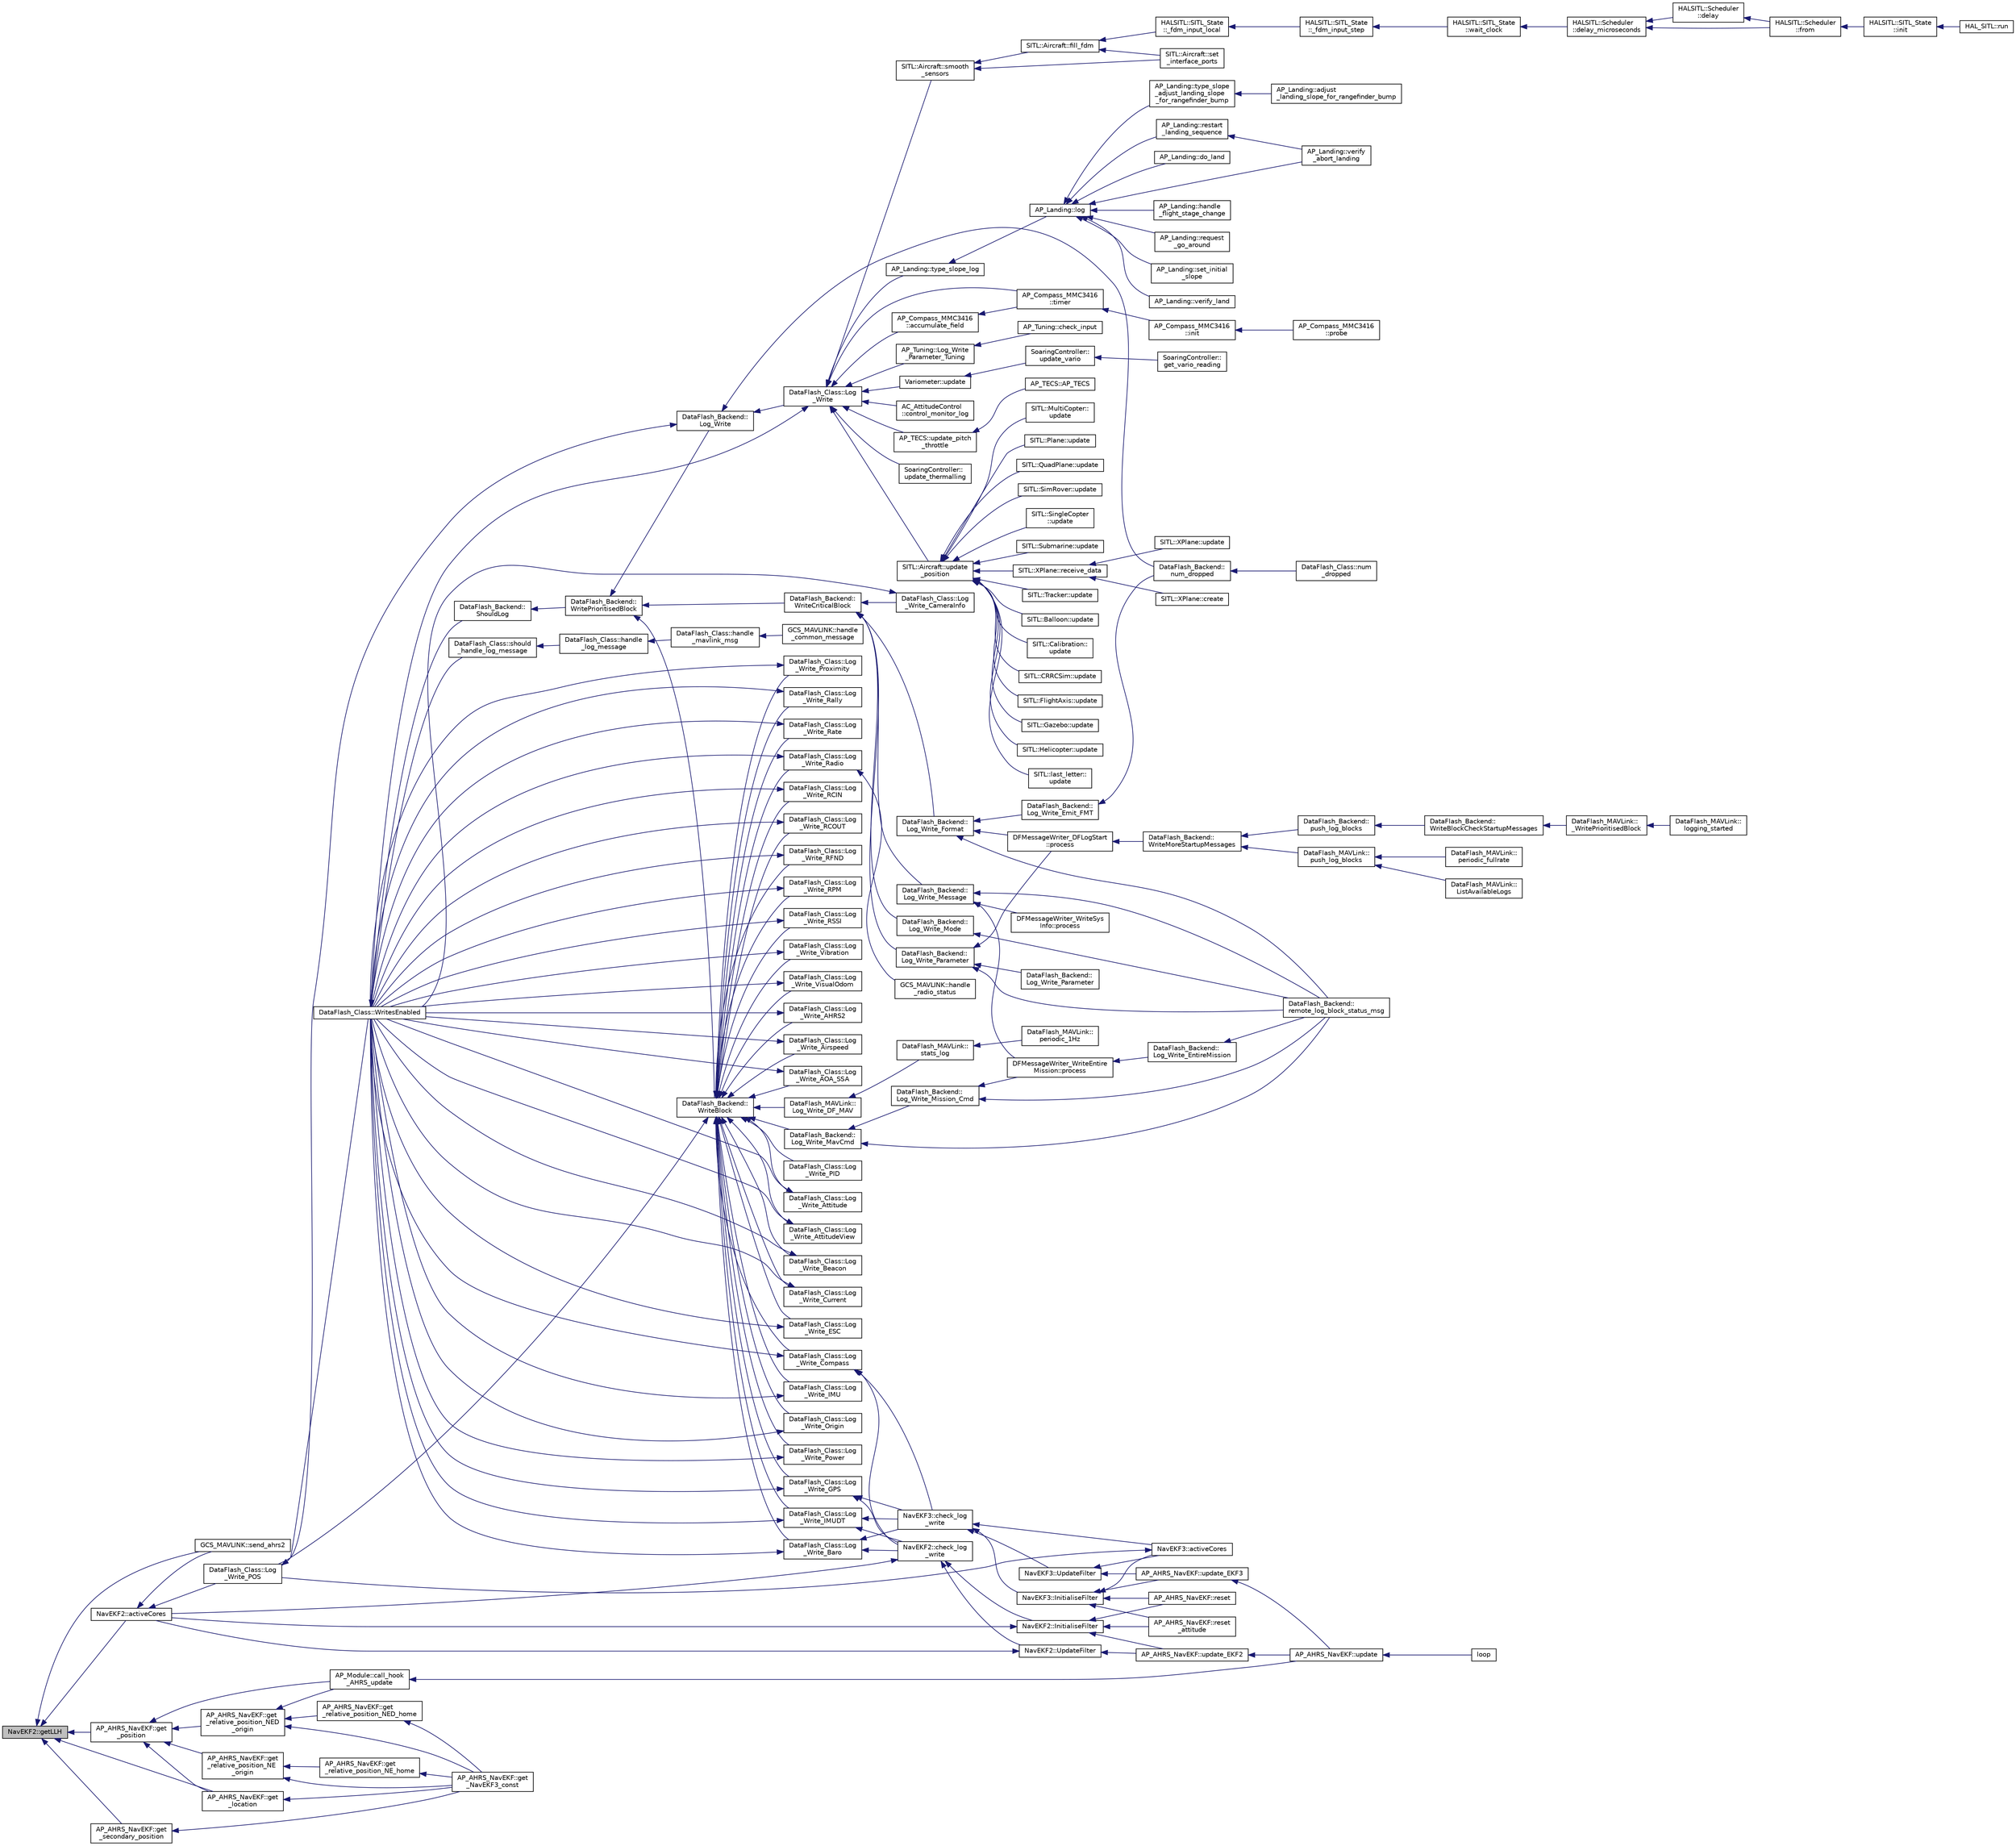 digraph "NavEKF2::getLLH"
{
 // INTERACTIVE_SVG=YES
  edge [fontname="Helvetica",fontsize="10",labelfontname="Helvetica",labelfontsize="10"];
  node [fontname="Helvetica",fontsize="10",shape=record];
  rankdir="LR";
  Node1 [label="NavEKF2::getLLH",height=0.2,width=0.4,color="black", fillcolor="grey75", style="filled", fontcolor="black"];
  Node1 -> Node2 [dir="back",color="midnightblue",fontsize="10",style="solid",fontname="Helvetica"];
  Node2 [label="NavEKF2::activeCores",height=0.2,width=0.4,color="black", fillcolor="white", style="filled",URL="$classNavEKF2.html#ab18af2714c15fcf190493c01e2a28c73"];
  Node2 -> Node3 [dir="back",color="midnightblue",fontsize="10",style="solid",fontname="Helvetica"];
  Node3 [label="DataFlash_Class::Log\l_Write_POS",height=0.2,width=0.4,color="black", fillcolor="white", style="filled",URL="$classDataFlash__Class.html#a46e58faaa53c44516433f6bb7bde4163"];
  Node3 -> Node4 [dir="back",color="midnightblue",fontsize="10",style="solid",fontname="Helvetica"];
  Node4 [label="DataFlash_Class::WritesEnabled",height=0.2,width=0.4,color="black", fillcolor="white", style="filled",URL="$classDataFlash__Class.html#a680528ccef337901407a125439e1f397"];
  Node4 -> Node5 [dir="back",color="midnightblue",fontsize="10",style="solid",fontname="Helvetica"];
  Node5 [label="DataFlash_Class::should\l_handle_log_message",height=0.2,width=0.4,color="black", fillcolor="white", style="filled",URL="$classDataFlash__Class.html#a1f5e7a1ba369422c7df05cd384019b0e"];
  Node5 -> Node6 [dir="back",color="midnightblue",fontsize="10",style="solid",fontname="Helvetica"];
  Node6 [label="DataFlash_Class::handle\l_log_message",height=0.2,width=0.4,color="black", fillcolor="white", style="filled",URL="$classDataFlash__Class.html#a54a0f06df82820b62ec798a212821d25"];
  Node6 -> Node7 [dir="back",color="midnightblue",fontsize="10",style="solid",fontname="Helvetica"];
  Node7 [label="DataFlash_Class::handle\l_mavlink_msg",height=0.2,width=0.4,color="black", fillcolor="white", style="filled",URL="$classDataFlash__Class.html#a06ce95acf59edd4dd3b8aa7246913e7a"];
  Node7 -> Node8 [dir="back",color="midnightblue",fontsize="10",style="solid",fontname="Helvetica"];
  Node8 [label="GCS_MAVLINK::handle\l_common_message",height=0.2,width=0.4,color="black", fillcolor="white", style="filled",URL="$structGCS__MAVLINK.html#a13da94a2548ade6552a5250eb3251e89"];
  Node4 -> Node9 [dir="back",color="midnightblue",fontsize="10",style="solid",fontname="Helvetica"];
  Node9 [label="DataFlash_Backend::\lShouldLog",height=0.2,width=0.4,color="black", fillcolor="white", style="filled",URL="$classDataFlash__Backend.html#ae29c274eff677e46bb9e404656194789"];
  Node9 -> Node10 [dir="back",color="midnightblue",fontsize="10",style="solid",fontname="Helvetica"];
  Node10 [label="DataFlash_Backend::\lWritePrioritisedBlock",height=0.2,width=0.4,color="black", fillcolor="white", style="filled",URL="$classDataFlash__Backend.html#a70bd07e118265442caab0d742cb06abc"];
  Node10 -> Node11 [dir="back",color="midnightblue",fontsize="10",style="solid",fontname="Helvetica"];
  Node11 [label="DataFlash_Backend::\lLog_Write",height=0.2,width=0.4,color="black", fillcolor="white", style="filled",URL="$classDataFlash__Backend.html#a701111d46c96bfab23971267f325ddd3"];
  Node11 -> Node12 [dir="back",color="midnightblue",fontsize="10",style="solid",fontname="Helvetica"];
  Node12 [label="DataFlash_Class::Log\l_Write",height=0.2,width=0.4,color="black", fillcolor="white", style="filled",URL="$classDataFlash__Class.html#a379c836ed19feeac263fcd994b60226b"];
  Node12 -> Node13 [dir="back",color="midnightblue",fontsize="10",style="solid",fontname="Helvetica"];
  Node13 [label="AP_Compass_MMC3416\l::accumulate_field",height=0.2,width=0.4,color="black", fillcolor="white", style="filled",URL="$classAP__Compass__MMC3416.html#aa81525e474696e469db55ad9712a1b4f"];
  Node13 -> Node14 [dir="back",color="midnightblue",fontsize="10",style="solid",fontname="Helvetica"];
  Node14 [label="AP_Compass_MMC3416\l::timer",height=0.2,width=0.4,color="black", fillcolor="white", style="filled",URL="$classAP__Compass__MMC3416.html#a8b5b61173af45f3892c51bbeda783190"];
  Node14 -> Node15 [dir="back",color="midnightblue",fontsize="10",style="solid",fontname="Helvetica"];
  Node15 [label="AP_Compass_MMC3416\l::init",height=0.2,width=0.4,color="black", fillcolor="white", style="filled",URL="$classAP__Compass__MMC3416.html#af9749d12b13a50641e4c2b7b8b702ac2"];
  Node15 -> Node16 [dir="back",color="midnightblue",fontsize="10",style="solid",fontname="Helvetica"];
  Node16 [label="AP_Compass_MMC3416\l::probe",height=0.2,width=0.4,color="black", fillcolor="white", style="filled",URL="$classAP__Compass__MMC3416.html#a45317bd66ff02b0b69e17221ff572261"];
  Node12 -> Node17 [dir="back",color="midnightblue",fontsize="10",style="solid",fontname="Helvetica"];
  Node17 [label="AC_AttitudeControl\l::control_monitor_log",height=0.2,width=0.4,color="black", fillcolor="white", style="filled",URL="$classAC__AttitudeControl.html#a24124a33c8cd7a9cd575d0c16a1e2d5b"];
  Node12 -> Node18 [dir="back",color="midnightblue",fontsize="10",style="solid",fontname="Helvetica"];
  Node18 [label="AP_Tuning::Log_Write\l_Parameter_Tuning",height=0.2,width=0.4,color="black", fillcolor="white", style="filled",URL="$classAP__Tuning.html#abc35074ce5f7c46fbbc644d80c3dc15a"];
  Node18 -> Node19 [dir="back",color="midnightblue",fontsize="10",style="solid",fontname="Helvetica"];
  Node19 [label="AP_Tuning::check_input",height=0.2,width=0.4,color="black", fillcolor="white", style="filled",URL="$classAP__Tuning.html#a26bf8c5e3711e547ce95654ca285fecb"];
  Node12 -> Node20 [dir="back",color="midnightblue",fontsize="10",style="solid",fontname="Helvetica"];
  Node20 [label="SITL::Aircraft::smooth\l_sensors",height=0.2,width=0.4,color="black", fillcolor="white", style="filled",URL="$classSITL_1_1Aircraft.html#a8b835df207c22a4d9bc24b14525ce968"];
  Node20 -> Node21 [dir="back",color="midnightblue",fontsize="10",style="solid",fontname="Helvetica"];
  Node21 [label="SITL::Aircraft::fill_fdm",height=0.2,width=0.4,color="black", fillcolor="white", style="filled",URL="$classSITL_1_1Aircraft.html#a07b38044e8a77d5f48db38e9913e06db"];
  Node21 -> Node22 [dir="back",color="midnightblue",fontsize="10",style="solid",fontname="Helvetica"];
  Node22 [label="HALSITL::SITL_State\l::_fdm_input_local",height=0.2,width=0.4,color="black", fillcolor="white", style="filled",URL="$classHALSITL_1_1SITL__State.html#a141fe78b0702ab2f2ac4cafc221fdb97"];
  Node22 -> Node23 [dir="back",color="midnightblue",fontsize="10",style="solid",fontname="Helvetica"];
  Node23 [label="HALSITL::SITL_State\l::_fdm_input_step",height=0.2,width=0.4,color="black", fillcolor="white", style="filled",URL="$classHALSITL_1_1SITL__State.html#ae31c93a26ca780bb508dded2498e2e93"];
  Node23 -> Node24 [dir="back",color="midnightblue",fontsize="10",style="solid",fontname="Helvetica"];
  Node24 [label="HALSITL::SITL_State\l::wait_clock",height=0.2,width=0.4,color="black", fillcolor="white", style="filled",URL="$classHALSITL_1_1SITL__State.html#a3eeaf330efded46259bbf64fc53e6b9f"];
  Node24 -> Node25 [dir="back",color="midnightblue",fontsize="10",style="solid",fontname="Helvetica"];
  Node25 [label="HALSITL::Scheduler\l::delay_microseconds",height=0.2,width=0.4,color="black", fillcolor="white", style="filled",URL="$classHALSITL_1_1Scheduler.html#a4cffd5bcba0175bf49c7aa75ff3bf09a"];
  Node25 -> Node26 [dir="back",color="midnightblue",fontsize="10",style="solid",fontname="Helvetica"];
  Node26 [label="HALSITL::Scheduler\l::from",height=0.2,width=0.4,color="black", fillcolor="white", style="filled",URL="$classHALSITL_1_1Scheduler.html#a2c3ea70328333081349821921242cb39"];
  Node26 -> Node27 [dir="back",color="midnightblue",fontsize="10",style="solid",fontname="Helvetica"];
  Node27 [label="HALSITL::SITL_State\l::init",height=0.2,width=0.4,color="black", fillcolor="white", style="filled",URL="$classHALSITL_1_1SITL__State.html#a7059cb4e279007aae9b06757a68c15af"];
  Node27 -> Node28 [dir="back",color="midnightblue",fontsize="10",style="solid",fontname="Helvetica"];
  Node28 [label="HAL_SITL::run",height=0.2,width=0.4,color="black", fillcolor="white", style="filled",URL="$classHAL__SITL.html#add0e35ac5a212a6b187c55186c8f026a"];
  Node25 -> Node29 [dir="back",color="midnightblue",fontsize="10",style="solid",fontname="Helvetica"];
  Node29 [label="HALSITL::Scheduler\l::delay",height=0.2,width=0.4,color="black", fillcolor="white", style="filled",URL="$classHALSITL_1_1Scheduler.html#a14f3239ecbb9889823b20dc9de655c2f"];
  Node29 -> Node26 [dir="back",color="midnightblue",fontsize="10",style="solid",fontname="Helvetica"];
  Node21 -> Node30 [dir="back",color="midnightblue",fontsize="10",style="solid",fontname="Helvetica"];
  Node30 [label="SITL::Aircraft::set\l_interface_ports",height=0.2,width=0.4,color="black", fillcolor="white", style="filled",URL="$classSITL_1_1Aircraft.html#a061f04e9f5bc75cc1f250a4e7c3d8421"];
  Node20 -> Node30 [dir="back",color="midnightblue",fontsize="10",style="solid",fontname="Helvetica"];
  Node12 -> Node14 [dir="back",color="midnightblue",fontsize="10",style="solid",fontname="Helvetica"];
  Node12 -> Node31 [dir="back",color="midnightblue",fontsize="10",style="solid",fontname="Helvetica"];
  Node31 [label="AP_Landing::type_slope_log",height=0.2,width=0.4,color="black", fillcolor="white", style="filled",URL="$classAP__Landing.html#ac0b5a7424b989984441d47159f9e691c"];
  Node31 -> Node32 [dir="back",color="midnightblue",fontsize="10",style="solid",fontname="Helvetica"];
  Node32 [label="AP_Landing::log",height=0.2,width=0.4,color="black", fillcolor="white", style="filled",URL="$classAP__Landing.html#afbaa15e50629185cb1c1dcb1c41289d8"];
  Node32 -> Node33 [dir="back",color="midnightblue",fontsize="10",style="solid",fontname="Helvetica"];
  Node33 [label="AP_Landing::do_land",height=0.2,width=0.4,color="black", fillcolor="white", style="filled",URL="$classAP__Landing.html#ac7cb51eaa69d1bed262223b56ee2c4ce"];
  Node32 -> Node34 [dir="back",color="midnightblue",fontsize="10",style="solid",fontname="Helvetica"];
  Node34 [label="AP_Landing::handle\l_flight_stage_change",height=0.2,width=0.4,color="black", fillcolor="white", style="filled",URL="$classAP__Landing.html#a9f6d861fd1bf8df96c061931179095c0"];
  Node32 -> Node35 [dir="back",color="midnightblue",fontsize="10",style="solid",fontname="Helvetica"];
  Node35 [label="AP_Landing::request\l_go_around",height=0.2,width=0.4,color="black", fillcolor="white", style="filled",URL="$classAP__Landing.html#afc506451afaaca18bebe5746f1caf448"];
  Node32 -> Node36 [dir="back",color="midnightblue",fontsize="10",style="solid",fontname="Helvetica"];
  Node36 [label="AP_Landing::restart\l_landing_sequence",height=0.2,width=0.4,color="black", fillcolor="white", style="filled",URL="$classAP__Landing.html#a4cb652398231c274e6061aa6b211366b"];
  Node36 -> Node37 [dir="back",color="midnightblue",fontsize="10",style="solid",fontname="Helvetica"];
  Node37 [label="AP_Landing::verify\l_abort_landing",height=0.2,width=0.4,color="black", fillcolor="white", style="filled",URL="$classAP__Landing.html#a23d5d937afe630bfa1d3eeea5d767e4b"];
  Node32 -> Node38 [dir="back",color="midnightblue",fontsize="10",style="solid",fontname="Helvetica"];
  Node38 [label="AP_Landing::set_initial\l_slope",height=0.2,width=0.4,color="black", fillcolor="white", style="filled",URL="$classAP__Landing.html#a7e905f0cb574cb49a778b18906362736"];
  Node32 -> Node39 [dir="back",color="midnightblue",fontsize="10",style="solid",fontname="Helvetica"];
  Node39 [label="AP_Landing::type_slope\l_adjust_landing_slope\l_for_rangefinder_bump",height=0.2,width=0.4,color="black", fillcolor="white", style="filled",URL="$classAP__Landing.html#a68317a4d27e65aadc7013a9363da5ce3"];
  Node39 -> Node40 [dir="back",color="midnightblue",fontsize="10",style="solid",fontname="Helvetica"];
  Node40 [label="AP_Landing::adjust\l_landing_slope_for_rangefinder_bump",height=0.2,width=0.4,color="black", fillcolor="white", style="filled",URL="$classAP__Landing.html#aca701ba52726269447500bdf654b3b10"];
  Node32 -> Node37 [dir="back",color="midnightblue",fontsize="10",style="solid",fontname="Helvetica"];
  Node32 -> Node41 [dir="back",color="midnightblue",fontsize="10",style="solid",fontname="Helvetica"];
  Node41 [label="AP_Landing::verify_land",height=0.2,width=0.4,color="black", fillcolor="white", style="filled",URL="$classAP__Landing.html#afdbc34de818b9cb366336c23660fd495"];
  Node12 -> Node42 [dir="back",color="midnightblue",fontsize="10",style="solid",fontname="Helvetica"];
  Node42 [label="Variometer::update",height=0.2,width=0.4,color="black", fillcolor="white", style="filled",URL="$classVariometer.html#ae8429634659d6e7f64a64992380e7b2b"];
  Node42 -> Node43 [dir="back",color="midnightblue",fontsize="10",style="solid",fontname="Helvetica"];
  Node43 [label="SoaringController::\lupdate_vario",height=0.2,width=0.4,color="black", fillcolor="white", style="filled",URL="$classSoaringController.html#a7adf701742d2ba2f2e699b9e3ce1b955"];
  Node43 -> Node44 [dir="back",color="midnightblue",fontsize="10",style="solid",fontname="Helvetica"];
  Node44 [label="SoaringController::\lget_vario_reading",height=0.2,width=0.4,color="black", fillcolor="white", style="filled",URL="$classSoaringController.html#aea41b313738070dceb7c4953d4873342"];
  Node12 -> Node45 [dir="back",color="midnightblue",fontsize="10",style="solid",fontname="Helvetica"];
  Node45 [label="AP_TECS::update_pitch\l_throttle",height=0.2,width=0.4,color="black", fillcolor="white", style="filled",URL="$classAP__TECS.html#ad9fdee521b36fe15ab8ab06a35717c5a"];
  Node45 -> Node46 [dir="back",color="midnightblue",fontsize="10",style="solid",fontname="Helvetica"];
  Node46 [label="AP_TECS::AP_TECS",height=0.2,width=0.4,color="black", fillcolor="white", style="filled",URL="$classAP__TECS.html#a01d6d2b6f4c4151838115b13020d8990"];
  Node12 -> Node47 [dir="back",color="midnightblue",fontsize="10",style="solid",fontname="Helvetica"];
  Node47 [label="SITL::Aircraft::update\l_position",height=0.2,width=0.4,color="black", fillcolor="white", style="filled",URL="$classSITL_1_1Aircraft.html#a4a72b2c0617cf55b24b062daaae685b9"];
  Node47 -> Node48 [dir="back",color="midnightblue",fontsize="10",style="solid",fontname="Helvetica"];
  Node48 [label="SITL::Balloon::update",height=0.2,width=0.4,color="black", fillcolor="white", style="filled",URL="$classSITL_1_1Balloon.html#a34f5716a3c9ba0805d89dc36656ae90c"];
  Node47 -> Node49 [dir="back",color="midnightblue",fontsize="10",style="solid",fontname="Helvetica"];
  Node49 [label="SITL::Calibration::\lupdate",height=0.2,width=0.4,color="black", fillcolor="white", style="filled",URL="$classSITL_1_1Calibration.html#a0c3f60adfbc5d68ae425883af18b62f4"];
  Node47 -> Node50 [dir="back",color="midnightblue",fontsize="10",style="solid",fontname="Helvetica"];
  Node50 [label="SITL::CRRCSim::update",height=0.2,width=0.4,color="black", fillcolor="white", style="filled",URL="$classSITL_1_1CRRCSim.html#ada236d396837feb2c5efe885ea504f87"];
  Node47 -> Node51 [dir="back",color="midnightblue",fontsize="10",style="solid",fontname="Helvetica"];
  Node51 [label="SITL::FlightAxis::update",height=0.2,width=0.4,color="black", fillcolor="white", style="filled",URL="$classSITL_1_1FlightAxis.html#abea39b8171735bf99ad90267f6be4c42"];
  Node47 -> Node52 [dir="back",color="midnightblue",fontsize="10",style="solid",fontname="Helvetica"];
  Node52 [label="SITL::Gazebo::update",height=0.2,width=0.4,color="black", fillcolor="white", style="filled",URL="$classSITL_1_1Gazebo.html#a120a541070549b98ba4740c91abf97a7"];
  Node47 -> Node53 [dir="back",color="midnightblue",fontsize="10",style="solid",fontname="Helvetica"];
  Node53 [label="SITL::Helicopter::update",height=0.2,width=0.4,color="black", fillcolor="white", style="filled",URL="$classSITL_1_1Helicopter.html#a0e8602ead0fe804552ab7ade9a1b171e"];
  Node47 -> Node54 [dir="back",color="midnightblue",fontsize="10",style="solid",fontname="Helvetica"];
  Node54 [label="SITL::last_letter::\lupdate",height=0.2,width=0.4,color="black", fillcolor="white", style="filled",URL="$classSITL_1_1last__letter.html#ae4e6d3acea9730faa873e8d25b876d19"];
  Node47 -> Node55 [dir="back",color="midnightblue",fontsize="10",style="solid",fontname="Helvetica"];
  Node55 [label="SITL::MultiCopter::\lupdate",height=0.2,width=0.4,color="black", fillcolor="white", style="filled",URL="$classSITL_1_1MultiCopter.html#ad4df8bcd20625ce425cc9d73f9aa6a20"];
  Node47 -> Node56 [dir="back",color="midnightblue",fontsize="10",style="solid",fontname="Helvetica"];
  Node56 [label="SITL::Plane::update",height=0.2,width=0.4,color="black", fillcolor="white", style="filled",URL="$classSITL_1_1Plane.html#a7852409df29e250b1903384d1446930c"];
  Node47 -> Node57 [dir="back",color="midnightblue",fontsize="10",style="solid",fontname="Helvetica"];
  Node57 [label="SITL::QuadPlane::update",height=0.2,width=0.4,color="black", fillcolor="white", style="filled",URL="$classSITL_1_1QuadPlane.html#af9068f0de1894f5afc49481c869e3b6c"];
  Node47 -> Node58 [dir="back",color="midnightblue",fontsize="10",style="solid",fontname="Helvetica"];
  Node58 [label="SITL::SimRover::update",height=0.2,width=0.4,color="black", fillcolor="white", style="filled",URL="$classSITL_1_1SimRover.html#a0692a116e9c7cff78adb0b08b0d571b2"];
  Node47 -> Node59 [dir="back",color="midnightblue",fontsize="10",style="solid",fontname="Helvetica"];
  Node59 [label="SITL::SingleCopter\l::update",height=0.2,width=0.4,color="black", fillcolor="white", style="filled",URL="$classSITL_1_1SingleCopter.html#a07d0997518b86260a6a80b914733d7b5"];
  Node47 -> Node60 [dir="back",color="midnightblue",fontsize="10",style="solid",fontname="Helvetica"];
  Node60 [label="SITL::Submarine::update",height=0.2,width=0.4,color="black", fillcolor="white", style="filled",URL="$classSITL_1_1Submarine.html#ae172876dbb527df84dfb38c9fa383878"];
  Node47 -> Node61 [dir="back",color="midnightblue",fontsize="10",style="solid",fontname="Helvetica"];
  Node61 [label="SITL::Tracker::update",height=0.2,width=0.4,color="black", fillcolor="white", style="filled",URL="$classSITL_1_1Tracker.html#aa2d26c0841ead98b60a9291eb4d74b71"];
  Node47 -> Node62 [dir="back",color="midnightblue",fontsize="10",style="solid",fontname="Helvetica"];
  Node62 [label="SITL::XPlane::receive_data",height=0.2,width=0.4,color="black", fillcolor="white", style="filled",URL="$classSITL_1_1XPlane.html#ab30e1d12c7ebc3699a29f3442804a68b"];
  Node62 -> Node63 [dir="back",color="midnightblue",fontsize="10",style="solid",fontname="Helvetica"];
  Node63 [label="SITL::XPlane::update",height=0.2,width=0.4,color="black", fillcolor="white", style="filled",URL="$classSITL_1_1XPlane.html#abc5e72c8fd3445fcb19b6b1d42ec9970"];
  Node62 -> Node64 [dir="back",color="midnightblue",fontsize="10",style="solid",fontname="Helvetica"];
  Node64 [label="SITL::XPlane::create",height=0.2,width=0.4,color="black", fillcolor="white", style="filled",URL="$classSITL_1_1XPlane.html#a5cbab32f016edeff5108ded953c17cbe"];
  Node12 -> Node65 [dir="back",color="midnightblue",fontsize="10",style="solid",fontname="Helvetica"];
  Node65 [label="SoaringController::\lupdate_thermalling",height=0.2,width=0.4,color="black", fillcolor="white", style="filled",URL="$classSoaringController.html#abfbc693fd6c93da20fb098aedf6fd596"];
  Node12 -> Node4 [dir="back",color="midnightblue",fontsize="10",style="solid",fontname="Helvetica"];
  Node11 -> Node3 [dir="back",color="midnightblue",fontsize="10",style="solid",fontname="Helvetica"];
  Node11 -> Node66 [dir="back",color="midnightblue",fontsize="10",style="solid",fontname="Helvetica"];
  Node66 [label="DataFlash_Backend::\lnum_dropped",height=0.2,width=0.4,color="black", fillcolor="white", style="filled",URL="$classDataFlash__Backend.html#a944c1f573e2cd12e7ff491d48898d446"];
  Node66 -> Node67 [dir="back",color="midnightblue",fontsize="10",style="solid",fontname="Helvetica"];
  Node67 [label="DataFlash_Class::num\l_dropped",height=0.2,width=0.4,color="black", fillcolor="white", style="filled",URL="$classDataFlash__Class.html#a3b01d9a49c319ca3995df9b1649b9249"];
  Node10 -> Node68 [dir="back",color="midnightblue",fontsize="10",style="solid",fontname="Helvetica"];
  Node68 [label="DataFlash_Backend::\lWriteBlock",height=0.2,width=0.4,color="black", fillcolor="white", style="filled",URL="$classDataFlash__Backend.html#aed94b3ad1fd7333ddd7c2e20c3433d52"];
  Node68 -> Node69 [dir="back",color="midnightblue",fontsize="10",style="solid",fontname="Helvetica"];
  Node69 [label="DataFlash_Class::Log\l_Write_AHRS2",height=0.2,width=0.4,color="black", fillcolor="white", style="filled",URL="$classDataFlash__Class.html#ad81bca014959c6b0a6714ea0d83c409f"];
  Node69 -> Node4 [dir="back",color="midnightblue",fontsize="10",style="solid",fontname="Helvetica"];
  Node68 -> Node70 [dir="back",color="midnightblue",fontsize="10",style="solid",fontname="Helvetica"];
  Node70 [label="DataFlash_Class::Log\l_Write_Airspeed",height=0.2,width=0.4,color="black", fillcolor="white", style="filled",URL="$classDataFlash__Class.html#a6a38481f36ae833e7093c41a0e72be31"];
  Node70 -> Node4 [dir="back",color="midnightblue",fontsize="10",style="solid",fontname="Helvetica"];
  Node68 -> Node71 [dir="back",color="midnightblue",fontsize="10",style="solid",fontname="Helvetica"];
  Node71 [label="DataFlash_Class::Log\l_Write_AOA_SSA",height=0.2,width=0.4,color="black", fillcolor="white", style="filled",URL="$classDataFlash__Class.html#a07c6e6dc1aeb58b8f3255a63e0d5a430"];
  Node71 -> Node4 [dir="back",color="midnightblue",fontsize="10",style="solid",fontname="Helvetica"];
  Node68 -> Node72 [dir="back",color="midnightblue",fontsize="10",style="solid",fontname="Helvetica"];
  Node72 [label="DataFlash_Class::Log\l_Write_Attitude",height=0.2,width=0.4,color="black", fillcolor="white", style="filled",URL="$classDataFlash__Class.html#a100c0458780b38dd0ccc4a7381827b3c"];
  Node72 -> Node4 [dir="back",color="midnightblue",fontsize="10",style="solid",fontname="Helvetica"];
  Node68 -> Node73 [dir="back",color="midnightblue",fontsize="10",style="solid",fontname="Helvetica"];
  Node73 [label="DataFlash_Class::Log\l_Write_AttitudeView",height=0.2,width=0.4,color="black", fillcolor="white", style="filled",URL="$classDataFlash__Class.html#abf48a5cb3c39a255385d3853beb1b5d7"];
  Node73 -> Node4 [dir="back",color="midnightblue",fontsize="10",style="solid",fontname="Helvetica"];
  Node68 -> Node74 [dir="back",color="midnightblue",fontsize="10",style="solid",fontname="Helvetica"];
  Node74 [label="DataFlash_Class::Log\l_Write_Baro",height=0.2,width=0.4,color="black", fillcolor="white", style="filled",URL="$classDataFlash__Class.html#a4a12c2f2025e0a63d6ec85602857d0cb"];
  Node74 -> Node75 [dir="back",color="midnightblue",fontsize="10",style="solid",fontname="Helvetica"];
  Node75 [label="NavEKF3::check_log\l_write",height=0.2,width=0.4,color="black", fillcolor="white", style="filled",URL="$classNavEKF3.html#afa5a1b626563d35ad95545e8f056214b"];
  Node75 -> Node76 [dir="back",color="midnightblue",fontsize="10",style="solid",fontname="Helvetica"];
  Node76 [label="NavEKF3::InitialiseFilter",height=0.2,width=0.4,color="black", fillcolor="white", style="filled",URL="$classNavEKF3.html#a07f064fa513fbb6e7188141904f3b5b5"];
  Node76 -> Node77 [dir="back",color="midnightblue",fontsize="10",style="solid",fontname="Helvetica"];
  Node77 [label="AP_AHRS_NavEKF::update_EKF3",height=0.2,width=0.4,color="black", fillcolor="white", style="filled",URL="$classAP__AHRS__NavEKF.html#a324160404f12959e955554f5aed26459"];
  Node77 -> Node78 [dir="back",color="midnightblue",fontsize="10",style="solid",fontname="Helvetica"];
  Node78 [label="AP_AHRS_NavEKF::update",height=0.2,width=0.4,color="black", fillcolor="white", style="filled",URL="$classAP__AHRS__NavEKF.html#ac8111979c5dc37a55b2c50818534ea52"];
  Node78 -> Node79 [dir="back",color="midnightblue",fontsize="10",style="solid",fontname="Helvetica"];
  Node79 [label="loop",height=0.2,width=0.4,color="black", fillcolor="white", style="filled",URL="$AHRS__Test_8cpp.html#afe461d27b9c48d5921c00d521181f12f"];
  Node76 -> Node80 [dir="back",color="midnightblue",fontsize="10",style="solid",fontname="Helvetica"];
  Node80 [label="AP_AHRS_NavEKF::reset",height=0.2,width=0.4,color="black", fillcolor="white", style="filled",URL="$classAP__AHRS__NavEKF.html#a532ff0df024a4537e5a108c42ba405a7"];
  Node76 -> Node81 [dir="back",color="midnightblue",fontsize="10",style="solid",fontname="Helvetica"];
  Node81 [label="AP_AHRS_NavEKF::reset\l_attitude",height=0.2,width=0.4,color="black", fillcolor="white", style="filled",URL="$classAP__AHRS__NavEKF.html#a9bd3c7f1793a48cd0d736b19fbfaf19a"];
  Node76 -> Node82 [dir="back",color="midnightblue",fontsize="10",style="solid",fontname="Helvetica"];
  Node82 [label="NavEKF3::activeCores",height=0.2,width=0.4,color="black", fillcolor="white", style="filled",URL="$classNavEKF3.html#a3e1f50ad977a17222fcd7a6851b0f2ec"];
  Node82 -> Node3 [dir="back",color="midnightblue",fontsize="10",style="solid",fontname="Helvetica"];
  Node75 -> Node83 [dir="back",color="midnightblue",fontsize="10",style="solid",fontname="Helvetica"];
  Node83 [label="NavEKF3::UpdateFilter",height=0.2,width=0.4,color="black", fillcolor="white", style="filled",URL="$classNavEKF3.html#a477020fcf29376e0c2205dbf79728104"];
  Node83 -> Node77 [dir="back",color="midnightblue",fontsize="10",style="solid",fontname="Helvetica"];
  Node83 -> Node82 [dir="back",color="midnightblue",fontsize="10",style="solid",fontname="Helvetica"];
  Node75 -> Node82 [dir="back",color="midnightblue",fontsize="10",style="solid",fontname="Helvetica"];
  Node74 -> Node84 [dir="back",color="midnightblue",fontsize="10",style="solid",fontname="Helvetica"];
  Node84 [label="NavEKF2::check_log\l_write",height=0.2,width=0.4,color="black", fillcolor="white", style="filled",URL="$classNavEKF2.html#a124df957952b2cb0c04e4318a173f67a"];
  Node84 -> Node2 [dir="back",color="midnightblue",fontsize="10",style="solid",fontname="Helvetica"];
  Node84 -> Node85 [dir="back",color="midnightblue",fontsize="10",style="solid",fontname="Helvetica"];
  Node85 [label="NavEKF2::InitialiseFilter",height=0.2,width=0.4,color="black", fillcolor="white", style="filled",URL="$classNavEKF2.html#a9c447b8d84abf2dfc845ddbbbad46a2b"];
  Node85 -> Node86 [dir="back",color="midnightblue",fontsize="10",style="solid",fontname="Helvetica"];
  Node86 [label="AP_AHRS_NavEKF::update_EKF2",height=0.2,width=0.4,color="black", fillcolor="white", style="filled",URL="$classAP__AHRS__NavEKF.html#a0187c6d3d4348b002a204c05d3e94b07"];
  Node86 -> Node78 [dir="back",color="midnightblue",fontsize="10",style="solid",fontname="Helvetica"];
  Node85 -> Node80 [dir="back",color="midnightblue",fontsize="10",style="solid",fontname="Helvetica"];
  Node85 -> Node81 [dir="back",color="midnightblue",fontsize="10",style="solid",fontname="Helvetica"];
  Node85 -> Node2 [dir="back",color="midnightblue",fontsize="10",style="solid",fontname="Helvetica"];
  Node84 -> Node87 [dir="back",color="midnightblue",fontsize="10",style="solid",fontname="Helvetica"];
  Node87 [label="NavEKF2::UpdateFilter",height=0.2,width=0.4,color="black", fillcolor="white", style="filled",URL="$classNavEKF2.html#a72815b1bbd9d7ceb0ff7ae52d14516df"];
  Node87 -> Node86 [dir="back",color="midnightblue",fontsize="10",style="solid",fontname="Helvetica"];
  Node87 -> Node2 [dir="back",color="midnightblue",fontsize="10",style="solid",fontname="Helvetica"];
  Node74 -> Node4 [dir="back",color="midnightblue",fontsize="10",style="solid",fontname="Helvetica"];
  Node68 -> Node88 [dir="back",color="midnightblue",fontsize="10",style="solid",fontname="Helvetica"];
  Node88 [label="DataFlash_Class::Log\l_Write_Beacon",height=0.2,width=0.4,color="black", fillcolor="white", style="filled",URL="$classDataFlash__Class.html#abe412cc7c41a691691c24ec560586c45"];
  Node88 -> Node4 [dir="back",color="midnightblue",fontsize="10",style="solid",fontname="Helvetica"];
  Node68 -> Node89 [dir="back",color="midnightblue",fontsize="10",style="solid",fontname="Helvetica"];
  Node89 [label="DataFlash_Class::Log\l_Write_Compass",height=0.2,width=0.4,color="black", fillcolor="white", style="filled",URL="$classDataFlash__Class.html#a5189adf1c5da47c2149ca1d7baa745d8"];
  Node89 -> Node75 [dir="back",color="midnightblue",fontsize="10",style="solid",fontname="Helvetica"];
  Node89 -> Node84 [dir="back",color="midnightblue",fontsize="10",style="solid",fontname="Helvetica"];
  Node89 -> Node4 [dir="back",color="midnightblue",fontsize="10",style="solid",fontname="Helvetica"];
  Node68 -> Node90 [dir="back",color="midnightblue",fontsize="10",style="solid",fontname="Helvetica"];
  Node90 [label="DataFlash_Class::Log\l_Write_Current",height=0.2,width=0.4,color="black", fillcolor="white", style="filled",URL="$classDataFlash__Class.html#a6bc40fe7e7fd0b068700d5b89d85a920"];
  Node90 -> Node4 [dir="back",color="midnightblue",fontsize="10",style="solid",fontname="Helvetica"];
  Node68 -> Node91 [dir="back",color="midnightblue",fontsize="10",style="solid",fontname="Helvetica"];
  Node91 [label="DataFlash_MAVLink::\lLog_Write_DF_MAV",height=0.2,width=0.4,color="black", fillcolor="white", style="filled",URL="$classDataFlash__MAVLink.html#a4e95e48809d7011702476e879415d96c"];
  Node91 -> Node92 [dir="back",color="midnightblue",fontsize="10",style="solid",fontname="Helvetica"];
  Node92 [label="DataFlash_MAVLink::\lstats_log",height=0.2,width=0.4,color="black", fillcolor="white", style="filled",URL="$classDataFlash__MAVLink.html#af0e5de77619126d8d8d1dd06a389717d"];
  Node92 -> Node93 [dir="back",color="midnightblue",fontsize="10",style="solid",fontname="Helvetica"];
  Node93 [label="DataFlash_MAVLink::\lperiodic_1Hz",height=0.2,width=0.4,color="black", fillcolor="white", style="filled",URL="$classDataFlash__MAVLink.html#aff8ee53b8fbc202ef153f112dade8f21"];
  Node68 -> Node94 [dir="back",color="midnightblue",fontsize="10",style="solid",fontname="Helvetica"];
  Node94 [label="DataFlash_Class::Log\l_Write_ESC",height=0.2,width=0.4,color="black", fillcolor="white", style="filled",URL="$classDataFlash__Class.html#a90a22bd1a0d9fff2bde1efdf0d0c9575"];
  Node94 -> Node4 [dir="back",color="midnightblue",fontsize="10",style="solid",fontname="Helvetica"];
  Node68 -> Node95 [dir="back",color="midnightblue",fontsize="10",style="solid",fontname="Helvetica"];
  Node95 [label="DataFlash_Class::Log\l_Write_GPS",height=0.2,width=0.4,color="black", fillcolor="white", style="filled",URL="$classDataFlash__Class.html#a8a9087dec83092f0ea67b6741ff9f32e"];
  Node95 -> Node75 [dir="back",color="midnightblue",fontsize="10",style="solid",fontname="Helvetica"];
  Node95 -> Node84 [dir="back",color="midnightblue",fontsize="10",style="solid",fontname="Helvetica"];
  Node95 -> Node4 [dir="back",color="midnightblue",fontsize="10",style="solid",fontname="Helvetica"];
  Node68 -> Node96 [dir="back",color="midnightblue",fontsize="10",style="solid",fontname="Helvetica"];
  Node96 [label="DataFlash_Class::Log\l_Write_IMU",height=0.2,width=0.4,color="black", fillcolor="white", style="filled",URL="$classDataFlash__Class.html#a805d766e5347af5349e0979a2a07e452"];
  Node96 -> Node4 [dir="back",color="midnightblue",fontsize="10",style="solid",fontname="Helvetica"];
  Node68 -> Node97 [dir="back",color="midnightblue",fontsize="10",style="solid",fontname="Helvetica"];
  Node97 [label="DataFlash_Class::Log\l_Write_IMUDT",height=0.2,width=0.4,color="black", fillcolor="white", style="filled",URL="$classDataFlash__Class.html#a5835f10f0f4c71618a3793d582b3a52a"];
  Node97 -> Node75 [dir="back",color="midnightblue",fontsize="10",style="solid",fontname="Helvetica"];
  Node97 -> Node84 [dir="back",color="midnightblue",fontsize="10",style="solid",fontname="Helvetica"];
  Node97 -> Node4 [dir="back",color="midnightblue",fontsize="10",style="solid",fontname="Helvetica"];
  Node68 -> Node98 [dir="back",color="midnightblue",fontsize="10",style="solid",fontname="Helvetica"];
  Node98 [label="DataFlash_Backend::\lLog_Write_MavCmd",height=0.2,width=0.4,color="black", fillcolor="white", style="filled",URL="$classDataFlash__Backend.html#af0dcded34eb71f36ee8f910424be2061"];
  Node98 -> Node99 [dir="back",color="midnightblue",fontsize="10",style="solid",fontname="Helvetica"];
  Node99 [label="DataFlash_Backend::\lLog_Write_Mission_Cmd",height=0.2,width=0.4,color="black", fillcolor="white", style="filled",URL="$classDataFlash__Backend.html#a570580fce5fc1f96a9cfd6bb75dd8705"];
  Node99 -> Node100 [dir="back",color="midnightblue",fontsize="10",style="solid",fontname="Helvetica"];
  Node100 [label="DFMessageWriter_WriteEntire\lMission::process",height=0.2,width=0.4,color="black", fillcolor="white", style="filled",URL="$classDFMessageWriter__WriteEntireMission.html#a157afd1587cb4756d21bfd04bd64fdd1"];
  Node100 -> Node101 [dir="back",color="midnightblue",fontsize="10",style="solid",fontname="Helvetica"];
  Node101 [label="DataFlash_Backend::\lLog_Write_EntireMission",height=0.2,width=0.4,color="black", fillcolor="white", style="filled",URL="$classDataFlash__Backend.html#a2cf7e12a43bb8ebf9aa3ea073e544f40"];
  Node101 -> Node102 [dir="back",color="midnightblue",fontsize="10",style="solid",fontname="Helvetica"];
  Node102 [label="DataFlash_Backend::\lremote_log_block_status_msg",height=0.2,width=0.4,color="black", fillcolor="white", style="filled",URL="$classDataFlash__Backend.html#acc06500874549df2b2567f069176506e"];
  Node99 -> Node102 [dir="back",color="midnightblue",fontsize="10",style="solid",fontname="Helvetica"];
  Node98 -> Node102 [dir="back",color="midnightblue",fontsize="10",style="solid",fontname="Helvetica"];
  Node68 -> Node103 [dir="back",color="midnightblue",fontsize="10",style="solid",fontname="Helvetica"];
  Node103 [label="DataFlash_Class::Log\l_Write_Origin",height=0.2,width=0.4,color="black", fillcolor="white", style="filled",URL="$classDataFlash__Class.html#a7c9ea84e9cbfd62bac7f1fac7cafa562"];
  Node103 -> Node4 [dir="back",color="midnightblue",fontsize="10",style="solid",fontname="Helvetica"];
  Node68 -> Node104 [dir="back",color="midnightblue",fontsize="10",style="solid",fontname="Helvetica"];
  Node104 [label="DataFlash_Class::Log\l_Write_PID",height=0.2,width=0.4,color="black", fillcolor="white", style="filled",URL="$classDataFlash__Class.html#a92d70f9aa906b4a2ad56f88cf04630ce"];
  Node68 -> Node3 [dir="back",color="midnightblue",fontsize="10",style="solid",fontname="Helvetica"];
  Node68 -> Node105 [dir="back",color="midnightblue",fontsize="10",style="solid",fontname="Helvetica"];
  Node105 [label="DataFlash_Class::Log\l_Write_Power",height=0.2,width=0.4,color="black", fillcolor="white", style="filled",URL="$classDataFlash__Class.html#a0244745bcbf21252169dbca26be44557"];
  Node105 -> Node4 [dir="back",color="midnightblue",fontsize="10",style="solid",fontname="Helvetica"];
  Node68 -> Node106 [dir="back",color="midnightblue",fontsize="10",style="solid",fontname="Helvetica"];
  Node106 [label="DataFlash_Class::Log\l_Write_Proximity",height=0.2,width=0.4,color="black", fillcolor="white", style="filled",URL="$classDataFlash__Class.html#adebf82a1c347a2dbcaf366ea32bc3bc5"];
  Node106 -> Node4 [dir="back",color="midnightblue",fontsize="10",style="solid",fontname="Helvetica"];
  Node68 -> Node107 [dir="back",color="midnightblue",fontsize="10",style="solid",fontname="Helvetica"];
  Node107 [label="DataFlash_Class::Log\l_Write_Radio",height=0.2,width=0.4,color="black", fillcolor="white", style="filled",URL="$classDataFlash__Class.html#ae26cdaa597f952193b6be4436d55c7d6"];
  Node107 -> Node108 [dir="back",color="midnightblue",fontsize="10",style="solid",fontname="Helvetica"];
  Node108 [label="GCS_MAVLINK::handle\l_radio_status",height=0.2,width=0.4,color="black", fillcolor="white", style="filled",URL="$structGCS__MAVLINK.html#a95855cb1b5e848b644d0fdeb1009a031"];
  Node107 -> Node4 [dir="back",color="midnightblue",fontsize="10",style="solid",fontname="Helvetica"];
  Node68 -> Node109 [dir="back",color="midnightblue",fontsize="10",style="solid",fontname="Helvetica"];
  Node109 [label="DataFlash_Class::Log\l_Write_Rally",height=0.2,width=0.4,color="black", fillcolor="white", style="filled",URL="$classDataFlash__Class.html#aa4421dde08afcd932ccbe12aef85055d"];
  Node109 -> Node4 [dir="back",color="midnightblue",fontsize="10",style="solid",fontname="Helvetica"];
  Node68 -> Node110 [dir="back",color="midnightblue",fontsize="10",style="solid",fontname="Helvetica"];
  Node110 [label="DataFlash_Class::Log\l_Write_Rate",height=0.2,width=0.4,color="black", fillcolor="white", style="filled",URL="$classDataFlash__Class.html#a5db08f0e524269d5b88c5919424af11c"];
  Node110 -> Node4 [dir="back",color="midnightblue",fontsize="10",style="solid",fontname="Helvetica"];
  Node68 -> Node111 [dir="back",color="midnightblue",fontsize="10",style="solid",fontname="Helvetica"];
  Node111 [label="DataFlash_Class::Log\l_Write_RCIN",height=0.2,width=0.4,color="black", fillcolor="white", style="filled",URL="$classDataFlash__Class.html#ae3cb0f9ab8db6bcced3f504a2a767081"];
  Node111 -> Node4 [dir="back",color="midnightblue",fontsize="10",style="solid",fontname="Helvetica"];
  Node68 -> Node112 [dir="back",color="midnightblue",fontsize="10",style="solid",fontname="Helvetica"];
  Node112 [label="DataFlash_Class::Log\l_Write_RCOUT",height=0.2,width=0.4,color="black", fillcolor="white", style="filled",URL="$classDataFlash__Class.html#a365196ae7546b5065934ffbdb91066e5"];
  Node112 -> Node4 [dir="back",color="midnightblue",fontsize="10",style="solid",fontname="Helvetica"];
  Node68 -> Node113 [dir="back",color="midnightblue",fontsize="10",style="solid",fontname="Helvetica"];
  Node113 [label="DataFlash_Class::Log\l_Write_RFND",height=0.2,width=0.4,color="black", fillcolor="white", style="filled",URL="$classDataFlash__Class.html#af0a21d8a256a8e1e6f9da5566cc5a168"];
  Node113 -> Node4 [dir="back",color="midnightblue",fontsize="10",style="solid",fontname="Helvetica"];
  Node68 -> Node114 [dir="back",color="midnightblue",fontsize="10",style="solid",fontname="Helvetica"];
  Node114 [label="DataFlash_Class::Log\l_Write_RPM",height=0.2,width=0.4,color="black", fillcolor="white", style="filled",URL="$classDataFlash__Class.html#aa5d9034787597e35040f6b9624bf9b6c"];
  Node114 -> Node4 [dir="back",color="midnightblue",fontsize="10",style="solid",fontname="Helvetica"];
  Node68 -> Node115 [dir="back",color="midnightblue",fontsize="10",style="solid",fontname="Helvetica"];
  Node115 [label="DataFlash_Class::Log\l_Write_RSSI",height=0.2,width=0.4,color="black", fillcolor="white", style="filled",URL="$classDataFlash__Class.html#ab89b9493bafe090db104589de9bc100c"];
  Node115 -> Node4 [dir="back",color="midnightblue",fontsize="10",style="solid",fontname="Helvetica"];
  Node68 -> Node116 [dir="back",color="midnightblue",fontsize="10",style="solid",fontname="Helvetica"];
  Node116 [label="DataFlash_Class::Log\l_Write_Vibration",height=0.2,width=0.4,color="black", fillcolor="white", style="filled",URL="$classDataFlash__Class.html#af3e28f802f9d4f6be01a5283ada628fe"];
  Node116 -> Node4 [dir="back",color="midnightblue",fontsize="10",style="solid",fontname="Helvetica"];
  Node68 -> Node117 [dir="back",color="midnightblue",fontsize="10",style="solid",fontname="Helvetica"];
  Node117 [label="DataFlash_Class::Log\l_Write_VisualOdom",height=0.2,width=0.4,color="black", fillcolor="white", style="filled",URL="$classDataFlash__Class.html#ab9b4b0869a66719efeef76ea8da2c564"];
  Node117 -> Node4 [dir="back",color="midnightblue",fontsize="10",style="solid",fontname="Helvetica"];
  Node10 -> Node118 [dir="back",color="midnightblue",fontsize="10",style="solid",fontname="Helvetica"];
  Node118 [label="DataFlash_Backend::\lWriteCriticalBlock",height=0.2,width=0.4,color="black", fillcolor="white", style="filled",URL="$classDataFlash__Backend.html#a5be0a9e566b2b525659756204c3353b7"];
  Node118 -> Node119 [dir="back",color="midnightblue",fontsize="10",style="solid",fontname="Helvetica"];
  Node119 [label="DataFlash_Class::Log\l_Write_CameraInfo",height=0.2,width=0.4,color="black", fillcolor="white", style="filled",URL="$classDataFlash__Class.html#af027b69eefd54b04e56a821eeda76e40"];
  Node119 -> Node4 [dir="back",color="midnightblue",fontsize="10",style="solid",fontname="Helvetica"];
  Node118 -> Node120 [dir="back",color="midnightblue",fontsize="10",style="solid",fontname="Helvetica"];
  Node120 [label="DataFlash_Backend::\lLog_Write_Format",height=0.2,width=0.4,color="black", fillcolor="white", style="filled",URL="$classDataFlash__Backend.html#a33c4294acfcecd5db6c923de11893e45"];
  Node120 -> Node121 [dir="back",color="midnightblue",fontsize="10",style="solid",fontname="Helvetica"];
  Node121 [label="DataFlash_Backend::\lLog_Write_Emit_FMT",height=0.2,width=0.4,color="black", fillcolor="white", style="filled",URL="$classDataFlash__Backend.html#a0ed8c2da3963e144758e4df2f14161f8"];
  Node121 -> Node66 [dir="back",color="midnightblue",fontsize="10",style="solid",fontname="Helvetica"];
  Node120 -> Node122 [dir="back",color="midnightblue",fontsize="10",style="solid",fontname="Helvetica"];
  Node122 [label="DFMessageWriter_DFLogStart\l::process",height=0.2,width=0.4,color="black", fillcolor="white", style="filled",URL="$classDFMessageWriter__DFLogStart.html#a81d7ab192bff2616b7649f3d4bdf7ca7"];
  Node122 -> Node123 [dir="back",color="midnightblue",fontsize="10",style="solid",fontname="Helvetica"];
  Node123 [label="DataFlash_Backend::\lWriteMoreStartupMessages",height=0.2,width=0.4,color="black", fillcolor="white", style="filled",URL="$classDataFlash__Backend.html#af17a5022c4e47cfdd56c1a5887e85632"];
  Node123 -> Node124 [dir="back",color="midnightblue",fontsize="10",style="solid",fontname="Helvetica"];
  Node124 [label="DataFlash_MAVLink::\lpush_log_blocks",height=0.2,width=0.4,color="black", fillcolor="white", style="filled",URL="$classDataFlash__MAVLink.html#a250d61a602a4792e744532d41ea38d34"];
  Node124 -> Node125 [dir="back",color="midnightblue",fontsize="10",style="solid",fontname="Helvetica"];
  Node125 [label="DataFlash_MAVLink::\lListAvailableLogs",height=0.2,width=0.4,color="black", fillcolor="white", style="filled",URL="$classDataFlash__MAVLink.html#a7ce5650e9a386a430ca3ba71c7f733f2"];
  Node124 -> Node126 [dir="back",color="midnightblue",fontsize="10",style="solid",fontname="Helvetica"];
  Node126 [label="DataFlash_MAVLink::\lperiodic_fullrate",height=0.2,width=0.4,color="black", fillcolor="white", style="filled",URL="$classDataFlash__MAVLink.html#a62e4eb460ca5b7f9ea2869763518803c"];
  Node123 -> Node127 [dir="back",color="midnightblue",fontsize="10",style="solid",fontname="Helvetica"];
  Node127 [label="DataFlash_Backend::\lpush_log_blocks",height=0.2,width=0.4,color="black", fillcolor="white", style="filled",URL="$classDataFlash__Backend.html#af5ccb067107a1ee7289ec208b5bc3bae"];
  Node127 -> Node128 [dir="back",color="midnightblue",fontsize="10",style="solid",fontname="Helvetica"];
  Node128 [label="DataFlash_Backend::\lWriteBlockCheckStartupMessages",height=0.2,width=0.4,color="black", fillcolor="white", style="filled",URL="$classDataFlash__Backend.html#a82784dcb330ac456bbd1d3333b7c5769"];
  Node128 -> Node129 [dir="back",color="midnightblue",fontsize="10",style="solid",fontname="Helvetica"];
  Node129 [label="DataFlash_MAVLink::\l_WritePrioritisedBlock",height=0.2,width=0.4,color="black", fillcolor="white", style="filled",URL="$classDataFlash__MAVLink.html#a4c05d999aa4a2f077e7bc5f6ee9e50f8"];
  Node129 -> Node130 [dir="back",color="midnightblue",fontsize="10",style="solid",fontname="Helvetica"];
  Node130 [label="DataFlash_MAVLink::\llogging_started",height=0.2,width=0.4,color="black", fillcolor="white", style="filled",URL="$classDataFlash__MAVLink.html#a29ea50e386834a25c9605ac94218b371"];
  Node120 -> Node102 [dir="back",color="midnightblue",fontsize="10",style="solid",fontname="Helvetica"];
  Node118 -> Node131 [dir="back",color="midnightblue",fontsize="10",style="solid",fontname="Helvetica"];
  Node131 [label="DataFlash_Backend::\lLog_Write_Message",height=0.2,width=0.4,color="black", fillcolor="white", style="filled",URL="$classDataFlash__Backend.html#a36de68caf35d162312f55f958c00fc6c"];
  Node131 -> Node132 [dir="back",color="midnightblue",fontsize="10",style="solid",fontname="Helvetica"];
  Node132 [label="DFMessageWriter_WriteSys\lInfo::process",height=0.2,width=0.4,color="black", fillcolor="white", style="filled",URL="$classDFMessageWriter__WriteSysInfo.html#a58c7b3822a65bb8415b33960266a1e83"];
  Node131 -> Node100 [dir="back",color="midnightblue",fontsize="10",style="solid",fontname="Helvetica"];
  Node131 -> Node102 [dir="back",color="midnightblue",fontsize="10",style="solid",fontname="Helvetica"];
  Node118 -> Node133 [dir="back",color="midnightblue",fontsize="10",style="solid",fontname="Helvetica"];
  Node133 [label="DataFlash_Backend::\lLog_Write_Mode",height=0.2,width=0.4,color="black", fillcolor="white", style="filled",URL="$classDataFlash__Backend.html#a09f5553f9e37e58f72cde1a95b2f20f2"];
  Node133 -> Node102 [dir="back",color="midnightblue",fontsize="10",style="solid",fontname="Helvetica"];
  Node118 -> Node134 [dir="back",color="midnightblue",fontsize="10",style="solid",fontname="Helvetica"];
  Node134 [label="DataFlash_Backend::\lLog_Write_Parameter",height=0.2,width=0.4,color="black", fillcolor="white", style="filled",URL="$classDataFlash__Backend.html#a85713efc5d4dfb01c5ef7968f9f2842e"];
  Node134 -> Node135 [dir="back",color="midnightblue",fontsize="10",style="solid",fontname="Helvetica"];
  Node135 [label="DataFlash_Backend::\lLog_Write_Parameter",height=0.2,width=0.4,color="black", fillcolor="white", style="filled",URL="$classDataFlash__Backend.html#a76b0eff7f34874f2a35c4d6241203e6f"];
  Node134 -> Node122 [dir="back",color="midnightblue",fontsize="10",style="solid",fontname="Helvetica"];
  Node134 -> Node102 [dir="back",color="midnightblue",fontsize="10",style="solid",fontname="Helvetica"];
  Node2 -> Node136 [dir="back",color="midnightblue",fontsize="10",style="solid",fontname="Helvetica"];
  Node136 [label="GCS_MAVLINK::send_ahrs2",height=0.2,width=0.4,color="black", fillcolor="white", style="filled",URL="$structGCS__MAVLINK.html#a558ba3447048b78cb9dde460053e2741"];
  Node1 -> Node137 [dir="back",color="midnightblue",fontsize="10",style="solid",fontname="Helvetica"];
  Node137 [label="AP_AHRS_NavEKF::get\l_location",height=0.2,width=0.4,color="black", fillcolor="white", style="filled",URL="$classAP__AHRS__NavEKF.html#a150ada6f732ef9a5ad2327047079511c"];
  Node137 -> Node138 [dir="back",color="midnightblue",fontsize="10",style="solid",fontname="Helvetica"];
  Node138 [label="AP_AHRS_NavEKF::get\l_NavEKF3_const",height=0.2,width=0.4,color="black", fillcolor="white", style="filled",URL="$classAP__AHRS__NavEKF.html#add98225e5350abab51cccd311f5496c3"];
  Node1 -> Node139 [dir="back",color="midnightblue",fontsize="10",style="solid",fontname="Helvetica"];
  Node139 [label="AP_AHRS_NavEKF::get\l_position",height=0.2,width=0.4,color="black", fillcolor="white", style="filled",URL="$classAP__AHRS__NavEKF.html#a5b5c5de012442fd1c6c2f66b5148d313"];
  Node139 -> Node140 [dir="back",color="midnightblue",fontsize="10",style="solid",fontname="Helvetica"];
  Node140 [label="AP_Module::call_hook\l_AHRS_update",height=0.2,width=0.4,color="black", fillcolor="white", style="filled",URL="$classAP__Module.html#a9b4f06b2556a122f11b92b7b29d462c4"];
  Node140 -> Node78 [dir="back",color="midnightblue",fontsize="10",style="solid",fontname="Helvetica"];
  Node139 -> Node137 [dir="back",color="midnightblue",fontsize="10",style="solid",fontname="Helvetica"];
  Node139 -> Node141 [dir="back",color="midnightblue",fontsize="10",style="solid",fontname="Helvetica"];
  Node141 [label="AP_AHRS_NavEKF::get\l_relative_position_NE\l_origin",height=0.2,width=0.4,color="black", fillcolor="white", style="filled",URL="$classAP__AHRS__NavEKF.html#a1fb251549023b8cbf53ac13f223a1db2"];
  Node141 -> Node138 [dir="back",color="midnightblue",fontsize="10",style="solid",fontname="Helvetica"];
  Node141 -> Node142 [dir="back",color="midnightblue",fontsize="10",style="solid",fontname="Helvetica"];
  Node142 [label="AP_AHRS_NavEKF::get\l_relative_position_NE_home",height=0.2,width=0.4,color="black", fillcolor="white", style="filled",URL="$classAP__AHRS__NavEKF.html#ac0db6af5f979f5111e987d2f1e608237"];
  Node142 -> Node138 [dir="back",color="midnightblue",fontsize="10",style="solid",fontname="Helvetica"];
  Node139 -> Node143 [dir="back",color="midnightblue",fontsize="10",style="solid",fontname="Helvetica"];
  Node143 [label="AP_AHRS_NavEKF::get\l_relative_position_NED\l_origin",height=0.2,width=0.4,color="black", fillcolor="white", style="filled",URL="$classAP__AHRS__NavEKF.html#afa4fa1dd44e6365ce70edf09fa359cb5"];
  Node143 -> Node140 [dir="back",color="midnightblue",fontsize="10",style="solid",fontname="Helvetica"];
  Node143 -> Node138 [dir="back",color="midnightblue",fontsize="10",style="solid",fontname="Helvetica"];
  Node143 -> Node144 [dir="back",color="midnightblue",fontsize="10",style="solid",fontname="Helvetica"];
  Node144 [label="AP_AHRS_NavEKF::get\l_relative_position_NED_home",height=0.2,width=0.4,color="black", fillcolor="white", style="filled",URL="$classAP__AHRS__NavEKF.html#a9f75e1cc7913ff2b730d6fc6b3a5fa71"];
  Node144 -> Node138 [dir="back",color="midnightblue",fontsize="10",style="solid",fontname="Helvetica"];
  Node1 -> Node145 [dir="back",color="midnightblue",fontsize="10",style="solid",fontname="Helvetica"];
  Node145 [label="AP_AHRS_NavEKF::get\l_secondary_position",height=0.2,width=0.4,color="black", fillcolor="white", style="filled",URL="$classAP__AHRS__NavEKF.html#adbe4267ea6338efa2f64de08750780a0"];
  Node145 -> Node138 [dir="back",color="midnightblue",fontsize="10",style="solid",fontname="Helvetica"];
  Node1 -> Node136 [dir="back",color="midnightblue",fontsize="10",style="solid",fontname="Helvetica"];
}
